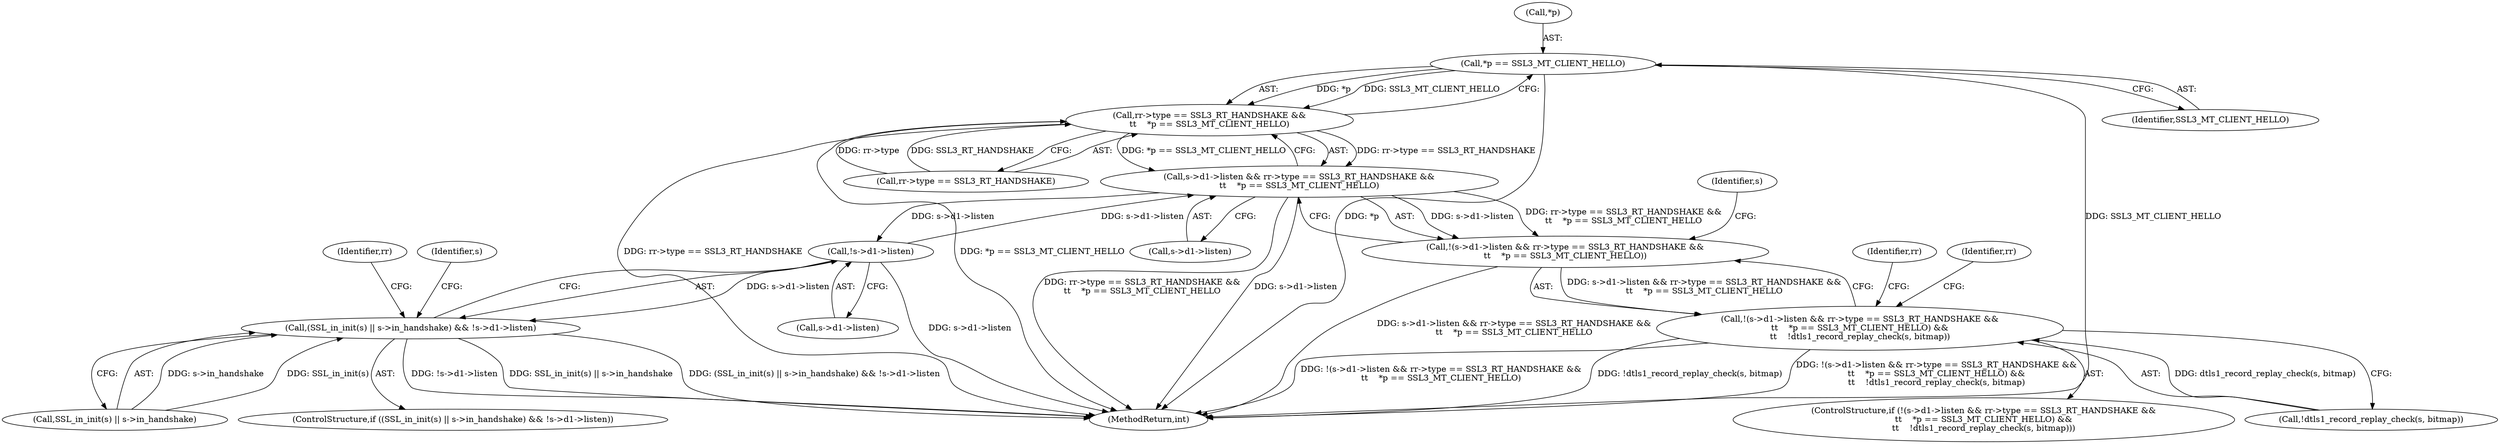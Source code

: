 digraph "0_openssl_feba02f3919495e1b960c33ba849e10e77d0785d@pointer" {
"1000430" [label="(Call,*p == SSL3_MT_CLIENT_HELLO)"];
"1000424" [label="(Call,rr->type == SSL3_RT_HANDSHAKE &&\n\t\t    *p == SSL3_MT_CLIENT_HELLO)"];
"1000418" [label="(Call,s->d1->listen && rr->type == SSL3_RT_HANDSHAKE &&\n\t\t    *p == SSL3_MT_CLIENT_HELLO)"];
"1000417" [label="(Call,!(s->d1->listen && rr->type == SSL3_RT_HANDSHAKE &&\n\t\t    *p == SSL3_MT_CLIENT_HELLO))"];
"1000416" [label="(Call,!(s->d1->listen && rr->type == SSL3_RT_HANDSHAKE &&\n\t\t    *p == SSL3_MT_CLIENT_HELLO) &&\n\t\t    !dtls1_record_replay_check(s, bitmap))"];
"1000468" [label="(Call,!s->d1->listen)"];
"1000461" [label="(Call,(SSL_in_init(s) || s->in_handshake) && !s->d1->listen)"];
"1000453" [label="(Identifier,rr)"];
"1000418" [label="(Call,s->d1->listen && rr->type == SSL3_RT_HANDSHAKE &&\n\t\t    *p == SSL3_MT_CLIENT_HELLO)"];
"1000430" [label="(Call,*p == SSL3_MT_CLIENT_HELLO)"];
"1000424" [label="(Call,rr->type == SSL3_RT_HANDSHAKE &&\n\t\t    *p == SSL3_MT_CLIENT_HELLO)"];
"1000425" [label="(Call,rr->type == SSL3_RT_HANDSHAKE)"];
"1000415" [label="(ControlStructure,if (!(s->d1->listen && rr->type == SSL3_RT_HANDSHAKE &&\n\t\t    *p == SSL3_MT_CLIENT_HELLO) &&\n\t\t    !dtls1_record_replay_check(s, bitmap)))"];
"1000468" [label="(Call,!s->d1->listen)"];
"1000515" [label="(MethodReturn,int)"];
"1000441" [label="(Identifier,rr)"];
"1000433" [label="(Identifier,SSL3_MT_CLIENT_HELLO)"];
"1000419" [label="(Call,s->d1->listen)"];
"1000462" [label="(Call,SSL_in_init(s) || s->in_handshake)"];
"1000434" [label="(Call,!dtls1_record_replay_check(s, bitmap))"];
"1000431" [label="(Call,*p)"];
"1000436" [label="(Identifier,s)"];
"1000460" [label="(ControlStructure,if ((SSL_in_init(s) || s->in_handshake) && !s->d1->listen))"];
"1000417" [label="(Call,!(s->d1->listen && rr->type == SSL3_RT_HANDSHAKE &&\n\t\t    *p == SSL3_MT_CLIENT_HELLO))"];
"1000461" [label="(Call,(SSL_in_init(s) || s->in_handshake) && !s->d1->listen)"];
"1000476" [label="(Identifier,s)"];
"1000488" [label="(Identifier,rr)"];
"1000416" [label="(Call,!(s->d1->listen && rr->type == SSL3_RT_HANDSHAKE &&\n\t\t    *p == SSL3_MT_CLIENT_HELLO) &&\n\t\t    !dtls1_record_replay_check(s, bitmap))"];
"1000469" [label="(Call,s->d1->listen)"];
"1000430" -> "1000424"  [label="AST: "];
"1000430" -> "1000433"  [label="CFG: "];
"1000431" -> "1000430"  [label="AST: "];
"1000433" -> "1000430"  [label="AST: "];
"1000424" -> "1000430"  [label="CFG: "];
"1000430" -> "1000515"  [label="DDG: *p"];
"1000430" -> "1000515"  [label="DDG: SSL3_MT_CLIENT_HELLO"];
"1000430" -> "1000424"  [label="DDG: *p"];
"1000430" -> "1000424"  [label="DDG: SSL3_MT_CLIENT_HELLO"];
"1000424" -> "1000418"  [label="AST: "];
"1000424" -> "1000425"  [label="CFG: "];
"1000425" -> "1000424"  [label="AST: "];
"1000418" -> "1000424"  [label="CFG: "];
"1000424" -> "1000515"  [label="DDG: rr->type == SSL3_RT_HANDSHAKE"];
"1000424" -> "1000515"  [label="DDG: *p == SSL3_MT_CLIENT_HELLO"];
"1000424" -> "1000418"  [label="DDG: rr->type == SSL3_RT_HANDSHAKE"];
"1000424" -> "1000418"  [label="DDG: *p == SSL3_MT_CLIENT_HELLO"];
"1000425" -> "1000424"  [label="DDG: rr->type"];
"1000425" -> "1000424"  [label="DDG: SSL3_RT_HANDSHAKE"];
"1000418" -> "1000417"  [label="AST: "];
"1000418" -> "1000419"  [label="CFG: "];
"1000419" -> "1000418"  [label="AST: "];
"1000417" -> "1000418"  [label="CFG: "];
"1000418" -> "1000515"  [label="DDG: rr->type == SSL3_RT_HANDSHAKE &&\n\t\t    *p == SSL3_MT_CLIENT_HELLO"];
"1000418" -> "1000515"  [label="DDG: s->d1->listen"];
"1000418" -> "1000417"  [label="DDG: s->d1->listen"];
"1000418" -> "1000417"  [label="DDG: rr->type == SSL3_RT_HANDSHAKE &&\n\t\t    *p == SSL3_MT_CLIENT_HELLO"];
"1000468" -> "1000418"  [label="DDG: s->d1->listen"];
"1000418" -> "1000468"  [label="DDG: s->d1->listen"];
"1000417" -> "1000416"  [label="AST: "];
"1000436" -> "1000417"  [label="CFG: "];
"1000416" -> "1000417"  [label="CFG: "];
"1000417" -> "1000515"  [label="DDG: s->d1->listen && rr->type == SSL3_RT_HANDSHAKE &&\n\t\t    *p == SSL3_MT_CLIENT_HELLO"];
"1000417" -> "1000416"  [label="DDG: s->d1->listen && rr->type == SSL3_RT_HANDSHAKE &&\n\t\t    *p == SSL3_MT_CLIENT_HELLO"];
"1000416" -> "1000415"  [label="AST: "];
"1000416" -> "1000434"  [label="CFG: "];
"1000434" -> "1000416"  [label="AST: "];
"1000441" -> "1000416"  [label="CFG: "];
"1000453" -> "1000416"  [label="CFG: "];
"1000416" -> "1000515"  [label="DDG: !dtls1_record_replay_check(s, bitmap)"];
"1000416" -> "1000515"  [label="DDG: !(s->d1->listen && rr->type == SSL3_RT_HANDSHAKE &&\n\t\t    *p == SSL3_MT_CLIENT_HELLO) &&\n\t\t    !dtls1_record_replay_check(s, bitmap)"];
"1000416" -> "1000515"  [label="DDG: !(s->d1->listen && rr->type == SSL3_RT_HANDSHAKE &&\n\t\t    *p == SSL3_MT_CLIENT_HELLO)"];
"1000434" -> "1000416"  [label="DDG: dtls1_record_replay_check(s, bitmap)"];
"1000468" -> "1000461"  [label="AST: "];
"1000468" -> "1000469"  [label="CFG: "];
"1000469" -> "1000468"  [label="AST: "];
"1000461" -> "1000468"  [label="CFG: "];
"1000468" -> "1000515"  [label="DDG: s->d1->listen"];
"1000468" -> "1000461"  [label="DDG: s->d1->listen"];
"1000461" -> "1000460"  [label="AST: "];
"1000461" -> "1000462"  [label="CFG: "];
"1000462" -> "1000461"  [label="AST: "];
"1000476" -> "1000461"  [label="CFG: "];
"1000488" -> "1000461"  [label="CFG: "];
"1000461" -> "1000515"  [label="DDG: (SSL_in_init(s) || s->in_handshake) && !s->d1->listen"];
"1000461" -> "1000515"  [label="DDG: !s->d1->listen"];
"1000461" -> "1000515"  [label="DDG: SSL_in_init(s) || s->in_handshake"];
"1000462" -> "1000461"  [label="DDG: SSL_in_init(s)"];
"1000462" -> "1000461"  [label="DDG: s->in_handshake"];
}
